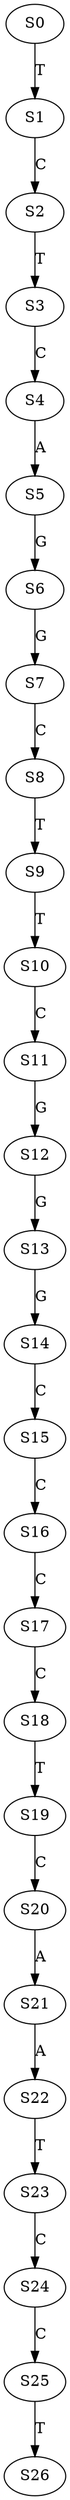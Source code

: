 strict digraph  {
	S0 -> S1 [ label = T ];
	S1 -> S2 [ label = C ];
	S2 -> S3 [ label = T ];
	S3 -> S4 [ label = C ];
	S4 -> S5 [ label = A ];
	S5 -> S6 [ label = G ];
	S6 -> S7 [ label = G ];
	S7 -> S8 [ label = C ];
	S8 -> S9 [ label = T ];
	S9 -> S10 [ label = T ];
	S10 -> S11 [ label = C ];
	S11 -> S12 [ label = G ];
	S12 -> S13 [ label = G ];
	S13 -> S14 [ label = G ];
	S14 -> S15 [ label = C ];
	S15 -> S16 [ label = C ];
	S16 -> S17 [ label = C ];
	S17 -> S18 [ label = C ];
	S18 -> S19 [ label = T ];
	S19 -> S20 [ label = C ];
	S20 -> S21 [ label = A ];
	S21 -> S22 [ label = A ];
	S22 -> S23 [ label = T ];
	S23 -> S24 [ label = C ];
	S24 -> S25 [ label = C ];
	S25 -> S26 [ label = T ];
}
